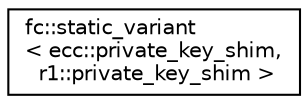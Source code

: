 digraph "Graphical Class Hierarchy"
{
  edge [fontname="Helvetica",fontsize="10",labelfontname="Helvetica",labelfontsize="10"];
  node [fontname="Helvetica",fontsize="10",shape=record];
  rankdir="LR";
  Node0 [label="fc::static_variant\l\< ecc::private_key_shim,\l r1::private_key_shim \>",height=0.2,width=0.4,color="black", fillcolor="white", style="filled",URL="$classfc_1_1static__variant.html"];
}
